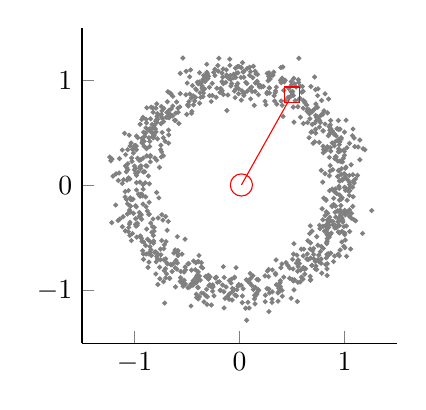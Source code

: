 % This file was created by matlab2tikz v0.4.4 running on MATLAB 7.13.
% Copyright (c) 2008--2013, Nico Schlömer <nico.schloemer@gmail.com>
% All rights reserved.
% 
% The latest updates can be retrieved from
%   http://www.mathworks.com/matlabcentral/fileexchange/22022-matlab2tikz
% where you can also make suggestions and rate matlab2tikz.
% 
\begin{tikzpicture}

\begin{axis}[%
width=4cm,
height=4cm,
scale only axis,
xmin=-1.5,
xmax=1.5,
ymin=-1.5,
ymax=1.5,
axis x line*=bottom,
axis y line*=left
]
\addplot [
color=gray,
mark size=0.7pt,
only marks,
mark=*,
mark options={solid},
forget plot
]
table[row sep=crcr]{
-0.668 -0.882\\
0.591 -0.871\\
0.959 0.337\\
-1.048 -0.365\\
0.443 -0.732\\
-0.814 -0.433\\
-0.565 0.877\\
0.491 0.894\\
-0.138 -1.074\\
0.691 -0.432\\
-0.7 -0.532\\
0.243 0.804\\
-0.789 0.243\\
0.99 -0.258\\
0.942 0.621\\
0.662 0.457\\
0.767 -0.409\\
-0.989 -0.191\\
-0.694 -0.733\\
-1.085 0.296\\
0.394 1.126\\
0.648 0.73\\
-0.383 -0.86\\
0.389 -0.905\\
0.744 0.746\\
-0.074 0.973\\
-0.599 0.798\\
0.67 0.638\\
0.56 -0.709\\
-0.689 0.652\\
-0.722 0.737\\
-0.149 -1.011\\
0.329 0.857\\
-0.341 -1.028\\
0.863 0.14\\
0.641 0.767\\
0.825 -0.14\\
0.908 -0.404\\
-0.777 -0.941\\
-0.097 -0.902\\
-0.703 -0.696\\
1.023 0.362\\
-0.068 -0.978\\
-0.568 0.751\\
0.958 -0.612\\
-0.415 -0.926\\
-1.216 0.252\\
-1.179 -0.184\\
-0.487 0.758\\
-0.894 -0.569\\
-0.915 -0.702\\
0.126 1.029\\
-0.05 -0.989\\
0.51 -0.793\\
0.334 0.807\\
-0.491 -0.744\\
-0.782 -0.697\\
0.643 -0.699\\
0.747 -0.567\\
-0.024 -0.991\\
-0.93 -0.081\\
0.351 0.939\\
-0.268 -1.137\\
-0.955 -0.255\\
-0.538 -0.958\\
0.348 -0.707\\
-0.548 -0.651\\
1.049 0.032\\
0.968 0.445\\
0.905 -0.056\\
0.264 1.069\\
-0.457 -0.804\\
0.744 0.638\\
-0.547 -0.906\\
-0.612 -0.783\\
-0.824 -0.317\\
0.724 0.915\\
-1.218 0.257\\
-0.528 -0.901\\
0.779 0.146\\
-0.979 -0.49\\
-0.234 1.049\\
0.07 0.973\\
0.682 0.509\\
0.81 -0.433\\
-0.919 -0.176\\
-0.216 0.928\\
-0.918 -0.033\\
0.677 -0.689\\
-0.878 -0.24\\
-0.678 -0.34\\
0.608 0.593\\
0.762 -0.377\\
0.905 -0.67\\
-0.871 0.533\\
-0.913 0.509\\
0.096 1.128\\
0.034 1.082\\
-0.798 -0.631\\
0.798 -0.598\\
0.262 0.89\\
0.777 -0.698\\
0.955 -0.252\\
-0.281 -0.868\\
-0.438 -0.717\\
-0.039 1.12\\
0.285 -1.021\\
1.047 -0.02\\
0.739 0.659\\
-0.864 0.457\\
0.838 0.694\\
-1.024 0.231\\
-0.439 0.77\\
0.998 0.328\\
-0.466 1.103\\
0.999 0.289\\
0.936 0.235\\
0.696 -0.619\\
1.079 -0.197\\
0.029 1.172\\
-0.671 0.647\\
1.063 0.199\\
0.796 0.52\\
-0.518 -0.775\\
-0.036 1.031\\
-0.22 -0.872\\
1.0 -0.016\\
0.723 -0.722\\
-0.12 0.716\\
0.34 0.885\\
0.539 0.939\\
-0.811 0.575\\
-0.687 -0.745\\
0.091 -1.165\\
-0.394 -0.972\\
0.782 0.812\\
-0.243 -1.049\\
0.502 0.872\\
0.461 -0.76\\
-0.588 -0.648\\
-1.109 -0.296\\
0.954 -0.089\\
0.839 -0.453\\
-0.029 -1.049\\
1.01 -0.022\\
0.915 0.279\\
-0.759 -0.886\\
0.252 0.771\\
0.761 0.558\\
0.121 0.897\\
-0.463 -0.939\\
-1.156 -0.331\\
1.13 0.369\\
-0.398 -0.888\\
-0.514 -0.802\\
-0.931 0.631\\
-0.454 0.708\\
-0.347 0.914\\
-0.981 0.099\\
0.149 -0.967\\
-0.586 -0.618\\
-0.741 -0.522\\
-1.09 -0.107\\
-0.458 0.835\\
0.938 0.088\\
-0.494 0.769\\
-0.893 -0.106\\
0.868 0.545\\
0.836 -0.504\\
1.004 0.076\\
-0.55 -0.925\\
1.147 0.435\\
-0.457 0.69\\
0.242 -0.859\\
0.068 -1.281\\
-1.226 0.237\\
-0.081 -0.927\\
-0.351 0.992\\
0.558 -0.712\\
0.744 0.858\\
0.793 0.679\\
0.285 1.024\\
-1.015 -0.128\\
-1.01 0.311\\
-0.81 -0.634\\
0.975 -0.305\\
-1.117 0.34\\
-0.709 0.423\\
0.884 -0.196\\
-0.871 -0.778\\
-0.636 0.759\\
1.013 0.099\\
0.856 0.27\\
1.172 -0.455\\
0.408 -1.052\\
0.477 -0.881\\
0.262 -0.981\\
-0.73 -0.328\\
-0.071 -1.089\\
0.786 0.683\\
-0.723 0.61\\
0.622 -0.842\\
-1.064 0.209\\
0.141 0.765\\
-0.26 0.975\\
0.973 -0.334\\
0.149 1.091\\
-1.001 0.187\\
-0.781 0.446\\
0.665 0.685\\
0.901 0.491\\
0.796 0.524\\
1.046 0.098\\
-0.246 1.079\\
0.815 0.875\\
-0.947 0.585\\
0.72 0.735\\
0.547 -0.662\\
1.059 -0.603\\
-0.974 -0.376\\
-1.236 0.273\\
-0.713 -1.118\\
-0.009 0.876\\
-0.475 1.037\\
-0.409 -1.064\\
-0.165 0.904\\
-0.851 -0.533\\
-0.973 -0.358\\
-0.86 -0.271\\
0.278 1.041\\
0.105 -0.884\\
-0.904 0.133\\
-0.069 -1.012\\
1.104 0.063\\
0.921 0.474\\
0.277 -0.797\\
-0.856 0.374\\
-0.122 1.055\\
-0.642 -0.818\\
-0.726 0.457\\
-1.146 0.121\\
0.673 -0.603\\
-0.942 0.163\\
-0.269 -0.961\\
-0.539 1.216\\
-0.778 -0.65\\
-0.853 -0.58\\
0.559 -0.77\\
-1.072 0.052\\
-0.886 0.353\\
0.143 -1.078\\
-0.956 0.243\\
0.897 -0.12\\
0.342 -0.835\\
-0.384 -1.06\\
0.726 0.669\\
0.148 -1.126\\
-1.116 -0.391\\
-0.418 0.922\\
0.386 -0.926\\
0.312 -1.012\\
0.978 0.052\\
-0.004 -0.947\\
-0.124 1.04\\
-0.386 -0.665\\
-0.595 -0.627\\
-0.839 -0.665\\
0.524 -0.896\\
1.092 0.454\\
0.832 -0.654\\
-0.832 0.583\\
-0.092 1.146\\
0.643 0.71\\
0.163 -1.022\\
-0.302 1.021\\
0.864 0.192\\
-0.235 1.109\\
-0.357 0.929\\
0.834 -0.468\\
-0.748 -0.658\\
0.08 -1.111\\
-0.328 1.04\\
0.728 -0.765\\
-0.983 -0.201\\
0.037 0.879\\
0.765 -0.714\\
-0.814 -0.398\\
0.833 -0.792\\
-0.876 -0.51\\
-0.991 0.382\\
-0.794 -0.725\\
-0.813 0.484\\
-1.041 -0.252\\
-0.167 0.992\\
-0.865 -0.274\\
-0.259 0.859\\
0.177 -0.988\\
-0.775 -0.307\\
-0.559 -0.817\\
0.969 0.23\\
0.827 -0.688\\
0.972 0.162\\
-0.932 -0.32\\
0.965 -0.189\\
-0.167 1.073\\
1.004 -0.591\\
0.722 -0.793\\
0.406 1.024\\
0.606 0.899\\
-0.795 0.512\\
-0.087 1.051\\
0.673 -0.863\\
-0.297 1.042\\
-0.683 0.895\\
0.105 1.086\\
0.319 1.054\\
0.946 0.147\\
0.858 -0.331\\
0.804 0.713\\
0.422 0.908\\
-1.005 0.366\\
-0.202 1.091\\
0.689 -0.759\\
-0.562 -0.875\\
0.796 -0.387\\
0.281 1.075\\
-0.846 -0.356\\
-0.752 -0.604\\
-0.797 -0.84\\
-0.982 0.342\\
0.588 -0.604\\
-1.154 0.05\\
0.963 0.332\\
-0.819 -0.548\\
-1.019 0.345\\
-0.856 0.524\\
1.008 -0.518\\
0.389 -0.962\\
0.995 -0.389\\
-0.858 0.018\\
-0.853 0.544\\
0.888 0.153\\
-0.161 -0.946\\
-0.741 0.652\\
-0.111 0.864\\
0.115 0.939\\
-1.051 0.481\\
0.929 0.543\\
0.493 0.991\\
-1.041 -0.194\\
0.889 -0.341\\
1.046 -0.092\\
-0.312 1.157\\
0.7 0.404\\
-0.528 -0.822\\
0.065 -0.896\\
-0.785 0.66\\
-0.417 -0.877\\
-1.03 -0.523\\
-0.664 0.684\\
-0.349 1.013\\
0.771 -0.627\\
0.463 0.841\\
-0.112 -1.051\\
-0.855 0.423\\
-0.796 0.738\\
0.144 -1.044\\
0.883 0.516\\
-0.394 0.97\\
-1.059 -0.437\\
-0.721 -0.6\\
0.826 -0.248\\
0.729 0.617\\
-0.427 0.807\\
0.512 -0.907\\
1.195 0.342\\
0.843 -0.346\\
1.002 -0.234\\
0.285 0.93\\
0.856 -0.49\\
-1.043 -0.348\\
-1.033 0.407\\
-1.055 -0.398\\
0.468 0.84\\
1.002 -0.451\\
-0.38 0.786\\
0.676 -0.545\\
0.678 -0.894\\
-0.844 -0.61\\
-1.044 -0.244\\
-0.739 0.713\\
0.087 -0.918\\
0.18 -0.897\\
-0.419 0.841\\
0.058 -1.167\\
-0.916 -0.65\\
0.941 -0.312\\
-1.045 -0.474\\
-0.821 0.455\\
-0.868 0.092\\
0.693 0.584\\
-0.538 -0.928\\
-0.815 0.473\\
0.762 0.659\\
-1.037 -0.132\\
-0.721 -0.705\\
1.098 0.372\\
0.998 0.116\\
0.951 -0.668\\
0.245 -1.105\\
-0.856 -0.633\\
-0.147 -1.164\\
1.02 -0.673\\
0.858 -0.047\\
0.39 -0.991\\
-0.89 -0.2\\
-0.416 -0.735\\
-0.093 1.206\\
1.014 0.177\\
0.902 0.496\\
0.834 -0.855\\
-1.066 -0.173\\
-0.03 1.072\\
0.829 -0.544\\
-0.006 1.135\\
-0.086 1.013\\
0.663 0.722\\
0.149 0.897\\
0.469 0.926\\
0.517 1.022\\
0.648 0.602\\
0.154 -1.047\\
-0.838 0.534\\
-0.146 -0.874\\
0.026 -1.114\\
-0.511 0.867\\
1.009 -0.045\\
0.846 -0.647\\
0.977 -0.115\\
0.736 -0.485\\
-0.716 -0.562\\
0.312 1.053\\
0.952 0.328\\
-0.89 0.632\\
1.025 -0.139\\
-1.095 0.499\\
-0.364 -0.774\\
-0.989 -0.315\\
0.815 -0.284\\
-0.883 0.742\\
-0.373 0.975\\
0.914 -0.031\\
0.778 -0.739\\
-0.798 0.616\\
-0.609 0.622\\
-0.402 0.986\\
0.63 -0.79\\
0.313 -0.802\\
0.519 0.605\\
0.836 0.359\\
-0.099 -1.082\\
-0.049 0.901\\
0.974 -0.536\\
-0.835 -0.444\\
-1.105 0.057\\
-0.127 -0.965\\
-0.206 1.145\\
-0.381 1.076\\
0.792 0.034\\
0.885 0.52\\
-0.944 -0.478\\
0.859 -0.301\\
0.944 0.35\\
-0.386 -1.057\\
0.921 0.274\\
-1.14 -0.318\\
0.911 -0.376\\
0.043 1.092\\
0.415 0.66\\
0.912 0.419\\
-1.01 -0.263\\
0.822 -0.376\\
0.513 0.858\\
-0.311 1.08\\
-0.981 0.029\\
-0.252 -0.964\\
-0.889 -0.651\\
-0.297 -0.885\\
0.622 0.791\\
-1.023 -0.133\\
-1.045 0.064\\
-0.929 0.407\\
-0.929 0.451\\
-0.748 0.591\\
0.954 -0.246\\
0.908 0.257\\
0.492 -1.073\\
1.082 -0.105\\
-0.939 -0.272\\
-0.295 -0.89\\
-0.909 0.423\\
-0.197 1.214\\
0.867 -0.461\\
0.292 1.017\\
0.952 -0.137\\
1.034 -0.049\\
0.656 -0.704\\
-0.077 -0.891\\
0.168 0.995\\
-0.818 -0.527\\
-0.913 -0.536\\
0.31 -1.112\\
0.981 0.226\\
0.794 -0.325\\
-0.742 0.322\\
0.272 1.0\\
-0.327 0.992\\
0.386 -0.999\\
-0.382 0.988\\
0.024 0.904\\
-0.937 -0.278\\
-0.007 -0.942\\
-0.815 0.555\\
0.668 -0.456\\
-0.61 -0.964\\
0.437 0.81\\
-0.898 0.028\\
0.76 0.413\\
0.733 0.651\\
-0.255 -0.944\\
0.735 -0.799\\
0.514 -0.652\\
1.048 0.403\\
-0.849 0.288\\
0.755 -0.661\\
-0.625 -0.641\\
0.512 0.749\\
-0.498 0.978\\
0.65 -0.524\\
-0.154 0.869\\
0.551 -1.103\\
0.923 -0.4\\
-0.79 -0.065\\
-1.02 -0.456\\
-0.375 0.885\\
0.719 0.597\\
-0.94 -0.082\\
0.869 0.33\\
-0.703 -0.879\\
-0.981 0.472\\
0.764 0.621\\
-0.34 1.051\\
-0.992 0.163\\
-0.286 0.858\\
-0.824 0.741\\
0.646 -0.65\\
0.95 -0.026\\
-0.649 0.732\\
-0.49 -0.971\\
0.044 0.881\\
-0.676 0.405\\
0.951 0.391\\
0.707 -0.655\\
1.078 -0.014\\
-0.411 -1.033\\
-0.586 -0.667\\
0.035 -0.982\\
1.067 -0.263\\
0.801 0.345\\
0.726 0.501\\
0.156 1.065\\
0.563 0.984\\
0.502 -0.894\\
-0.565 -0.911\\
0.944 -0.379\\
-0.043 -1.043\\
0.621 0.801\\
-0.592 -0.485\\
-1.089 -0.056\\
0.39 1.004\\
-1.043 0.378\\
-1.074 0.172\\
0.517 -0.902\\
-0.222 0.842\\
-0.745 0.274\\
0.18 0.867\\
1.002 -0.467\\
0.864 0.579\\
0.016 -0.949\\
-1.048 -0.232\\
0.815 0.115\\
0.904 0.38\\
0.847 0.476\\
-0.628 -0.741\\
0.802 -0.118\\
-0.954 -0.296\\
0.987 0.066\\
0.854 0.564\\
-0.734 0.638\\
-0.015 1.075\\
-0.745 0.678\\
0.284 0.883\\
-0.131 0.985\\
-1.088 -0.43\\
0.406 -0.997\\
-0.919 0.651\\
-0.339 -1.106\\
0.968 0.457\\
1.049 -0.436\\
-1.057 0.075\\
-0.725 0.285\\
-0.736 0.507\\
0.027 -1.05\\
0.116 -0.948\\
0.172 1.06\\
-0.362 -1.022\\
-0.787 0.604\\
0.042 0.859\\
1.015 0.624\\
0.821 -0.752\\
0.491 0.853\\
0.994 -0.577\\
-0.828 0.497\\
-0.842 0.517\\
-0.364 -0.734\\
-0.585 0.7\\
-0.186 0.889\\
0.642 -0.697\\
0.607 -0.669\\
-0.884 0.284\\
-0.042 0.839\\
0.262 0.877\\
-0.638 0.665\\
-0.762 0.174\\
-1.064 0.153\\
0.852 -0.372\\
-1.001 0.151\\
0.042 1.033\\
0.613 -0.604\\
0.421 -0.871\\
1.009 0.166\\
-0.842 0.748\\
-0.614 -0.612\\
0.279 -0.984\\
-0.778 0.67\\
0.6 0.945\\
-0.397 -0.967\\
0.957 0.235\\
0.246 -1.043\\
-0.964 0.132\\
0.955 0.419\\
-0.676 0.53\\
0.607 0.738\\
0.728 0.778\\
0.326 1.081\\
-0.103 1.022\\
-0.801 0.541\\
-0.404 -0.914\\
0.373 -0.976\\
0.554 -0.815\\
-0.097 -1.032\\
0.83 -0.421\\
-0.333 0.922\\
0.956 0.047\\
1.0 0.511\\
0.435 1.005\\
0.916 -0.299\\
0.128 -0.858\\
0.096 1.051\\
-0.343 0.883\\
-0.941 0.246\\
0.932 0.543\\
-0.441 -0.903\\
0.351 -0.944\\
-1.041 -0.116\\
-0.788 0.779\\
-0.695 -0.839\\
0.131 -0.989\\
1.076 0.476\\
0.397 0.807\\
-0.918 0.263\\
1.05 -0.047\\
-0.754 -0.706\\
-0.008 0.923\\
0.914 -0.195\\
-0.359 0.952\\
0.975 -0.317\\
0.102 -0.836\\
-0.296 -0.853\\
0.957 0.539\\
-0.892 0.191\\
0.945 0.536\\
-0.935 -0.5\\
0.842 -0.666\\
-0.99 0.119\\
1.088 -0.322\\
0.394 -0.782\\
0.563 0.82\\
0.942 -0.441\\
1.018 -0.384\\
-0.984 0.377\\
0.798 0.314\\
-0.644 -0.754\\
0.946 0.142\\
0.717 0.417\\
0.277 -0.866\\
0.577 -0.917\\
0.075 0.901\\
-0.183 -0.997\\
-1.217 -0.351\\
-0.605 -0.712\\
0.822 -0.131\\
0.397 0.981\\
-0.74 -0.276\\
1.028 -0.256\\
-0.306 -1.058\\
0.883 -0.033\\
0.797 0.376\\
-0.705 -0.789\\
0.608 -0.779\\
1.087 0.048\\
0.707 -0.696\\
-0.751 0.344\\
0.856 0.094\\
0.689 0.702\\
0.959 -0.231\\
0.83 -0.418\\
-1.116 0.022\\
0.367 -1.1\\
0.78 -0.579\\
-0.483 -0.742\\
0.838 -0.326\\
-0.596 -0.795\\
0.896 -0.723\\
-0.448 0.954\\
0.073 1.116\\
0.407 0.766\\
0.956 0.338\\
0.583 -0.804\\
1.047 -0.291\\
0.426 0.988\\
-1.065 0.343\\
-0.948 0.035\\
0.748 0.923\\
0.507 0.897\\
-0.155 0.973\\
1.107 -0.334\\
0.099 -0.926\\
-0.863 -0.728\\
-0.228 -0.878\\
1.048 -0.23\\
1.029 0.057\\
-0.348 0.848\\
-0.674 0.484\\
0.952 0.414\\
0.679 0.945\\
0.374 -1.011\\
0.525 0.97\\
0.6 -0.887\\
-1.058 -0.046\\
0.989 0.262\\
-0.05 -0.877\\
0.619 -0.796\\
0.518 -0.552\\
0.701 0.717\\
0.942 0.438\\
-1.205 0.091\\
-0.503 0.679\\
-0.257 -1.005\\
-0.618 0.624\\
0.58 0.653\\
-0.02 1.134\\
0.867 0.621\\
1.009 -0.277\\
0.864 -0.332\\
-0.41 0.912\\
0.968 -0.128\\
-0.923 -0.619\\
-0.847 0.637\\
-0.44 0.856\\
-0.447 -0.928\\
-0.699 0.651\\
0.381 -0.955\\
-0.37 0.842\\
-0.745 0.755\\
-0.592 -0.737\\
-0.781 0.686\\
0.771 0.602\\
0.355 0.776\\
-0.828 0.466\\
0.715 1.035\\
-0.192 -0.914\\
-0.823 0.7\\
0.689 0.515\\
-0.177 0.923\\
-0.939 0.189\\
-0.395 -0.722\\
-0.038 0.919\\
0.961 -0.28\\
-0.85 0.228\\
0.869 -0.643\\
0.06 0.985\\
0.014 1.031\\
0.947 -0.006\\
-0.309 -1.131\\
0.31 -1.081\\
-0.42 -0.801\\
-0.881 0.187\\
-0.86 -0.158\\
0.94 -0.652\\
0.952 -0.379\\
0.556 0.752\\
0.933 -0.24\\
0.166 -1.032\\
0.607 0.812\\
-0.351 -0.783\\
-0.884 -0.413\\
0.976 -0.434\\
-0.986 -0.385\\
0.166 -0.893\\
0.823 0.335\\
0.477 -0.785\\
-0.908 0.376\\
0.874 -0.452\\
0.531 0.81\\
0.85 -0.396\\
-0.519 -0.51\\
0.345 -0.846\\
0.691 -0.759\\
-0.408 -0.864\\
-0.082 0.95\\
-0.181 0.925\\
-1.077 -0.131\\
0.725 0.537\\
0.896 -0.178\\
-0.92 0.01\\
0.492 0.958\\
-0.305 1.066\\
-0.963 -0.08\\
0.206 0.939\\
1.146 0.247\\
0.175 0.971\\
-1.176 0.113\\
-0.126 1.104\\
0.992 0.339\\
1.08 0.104\\
1.049 0.012\\
-0.393 -1.079\\
0.605 -0.889\\
0.574 0.833\\
0.942 0.323\\
-0.403 -0.851\\
-0.953 -0.29\\
-0.473 0.874\\
-0.788 -0.673\\
-0.852 0.275\\
-0.768 -0.116\\
1.259 -0.237\\
-0.028 0.951\\
0.783 -0.833\\
-0.892 0.551\\
-0.79 0.63\\
-0.157 1.112\\
0.982 -0.326\\
0.834 -0.529\\
-0.689 -0.425\\
0.2 0.953\\
-0.578 0.592\\
-0.056 1.027\\
0.132 1.138\\
-1.069 -0.27\\
1.092 0.025\\
0.864 0.363\\
0.283 0.932\\
-0.047 -0.871\\
-0.374 -0.899\\
-0.687 0.799\\
-0.154 -0.771\\
0.84 -0.262\\
-0.488 0.775\\
0.505 -0.701\\
-0.475 -0.964\\
0.758 -0.724\\
-0.749 0.386\\
-1.143 0.258\\
0.674 -0.382\\
-0.703 -0.294\\
0.228 0.945\\
-0.894 0.501\\
0.882 0.408\\
0.969 0.107\\
0.748 -0.703\\
-0.82 -0.474\\
-1.028 0.264\\
0.519 -0.993\\
0.017 1.125\\
0.849 0.826\\
-0.323 -0.864\\
0.366 -1.021\\
1.124 0.099\\
-0.924 0.425\\
-0.656 -0.751\\
1.065 -0.309\\
-0.608 0.691\\
-0.32 -1.049\\
0.565 1.214\\
0.266 -0.813\\
-0.761 -0.776\\
-0.482 0.801\\
0.861 0.497\\
1.177 0.353\\
-0.39 -0.723\\
-0.929 -0.531\\
0.675 -0.9\\
0.017 0.815\\
0.831 -0.553\\
0.837 0.371\\
-0.998 0.381\\
-0.665 -0.883\\
0.555 -0.92\\
-0.924 -0.097\\
-0.807 0.264\\
0.571 -0.741\\
-1.087 0.189\\
-0.991 -0.368\\
0.561 1.009\\
-0.692 0.697\\
-0.297 -0.874\\
-0.21 -0.92\\
-0.828 -0.391\\
-0.971 0.262\\
0.815 0.587\\
-0.515 -0.937\\
-0.947 -0.101\\
-0.886 0.599\\
-0.183 -0.996\\
-0.29 -0.952\\
0.705 -0.598\\
-0.635 0.851\\
1.081 0.54\\
-0.672 0.668\\
-0.779 0.633\\
-0.931 -0.089\\
-0.981 -0.041\\
-0.671 0.719\\
-0.916 0.131\\
0.542 -0.737\\
-1.078 0.133\\
0.985 -0.346\\
-0.724 -0.913\\
0.954 0.045\\
0.15 0.978\\
0.413 1.131\\
-0.586 0.738\\
-0.282 -0.944\\
-0.287 0.937\\
-0.509 1.09\\
-0.969 0.458\\
-0.653 0.875\\
0.182 -0.999\\
-0.717 -0.809\\
0.879 -0.194\\
-0.665 0.885\\
-0.269 0.802\\
-0.462 -1.146\\
0.952 -0.45\\
-0.95 0.178\\
0.579 0.949\\
-0.033 -0.781\\
0.787 -0.22\\
0.839 -0.374\\
0.981 0.058\\
0.101 0.927\\
0.28 -1.199\\
-0.904 0.471\\
-0.229 -0.877\\
0.593 0.891\\
-0.393 -0.821\\
0.189 0.942\\
0.937 -0.343\\
0.943 0.144\\
0.343 0.904\\
-0.314 -0.987\\
0.925 -0.074\\
-0.057 1.06\\
-0.015 -0.958\\
0.837 -0.744\\
-0.444 -0.949\\
0.106 0.827\\
-0.018 0.974\\
0.935 0.088\\
0.89 -0.372\\
0.831 -0.392\\
0.91 -0.253\\
0.404 -0.745\\
-0.564 1.07\\
-0.864 -0.65\\
-0.159 1.034\\
0.861 0.528\\
-1.04 -0.196\\
};
\addplot [
color=red,
mark size=4.0pt,
only marks,
mark=o,
mark options={solid},
forget plot
]
table[row sep=crcr]{
0.018 0.007\\
};
\addplot [
color=red,
mark size=2.8pt,
only marks,
mark=square,
mark options={solid},
forget plot
]
table[row sep=crcr]{
0.5 0.866\\
};
\addplot [
color=red,
solid,
forget plot
]
table[row sep=crcr]{
0.018 0.007\\
0.5 0.866\\
};
\end{axis}
\end{tikzpicture}%
